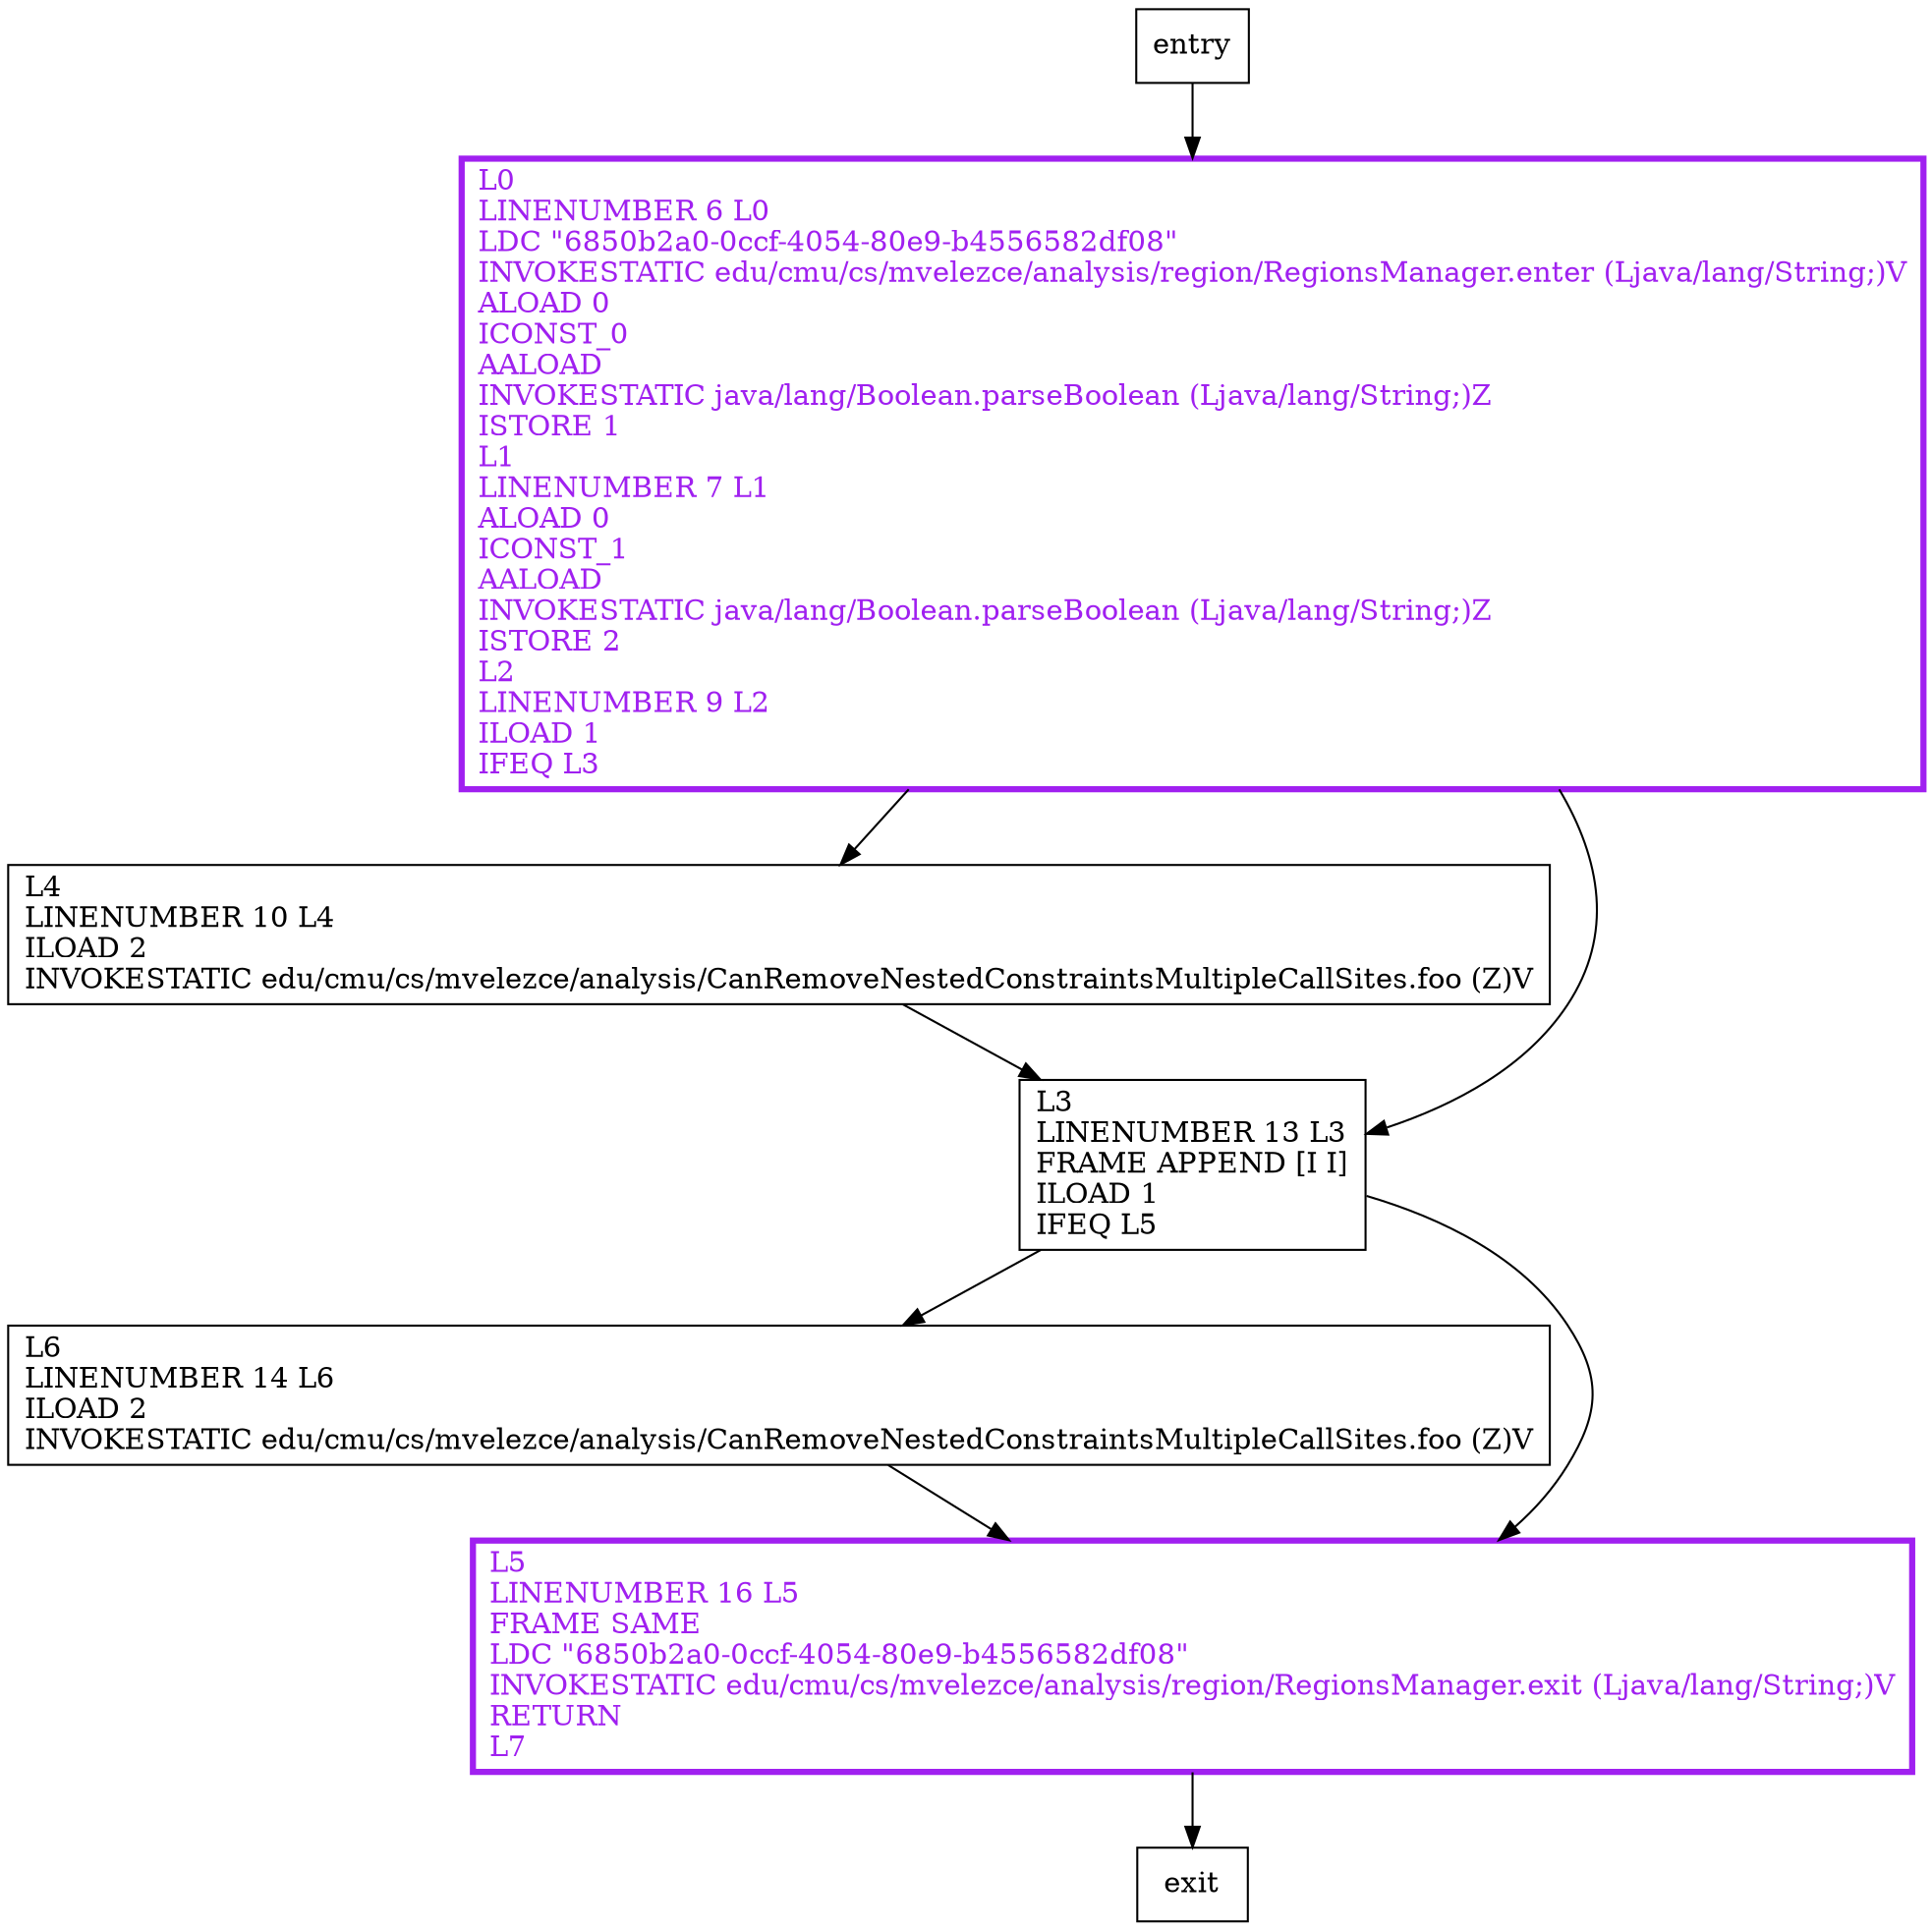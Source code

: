 digraph main {
node [shape=record];
519529484 [label="L4\lLINENUMBER 10 L4\lILOAD 2\lINVOKESTATIC edu/cmu/cs/mvelezce/analysis/CanRemoveNestedConstraintsMultipleCallSites.foo (Z)V\l"];
312022529 [label="L3\lLINENUMBER 13 L3\lFRAME APPEND [I I]\lILOAD 1\lIFEQ L5\l"];
2109141839 [label="L0\lLINENUMBER 6 L0\lLDC \"6850b2a0-0ccf-4054-80e9-b4556582df08\"\lINVOKESTATIC edu/cmu/cs/mvelezce/analysis/region/RegionsManager.enter (Ljava/lang/String;)V\lALOAD 0\lICONST_0\lAALOAD\lINVOKESTATIC java/lang/Boolean.parseBoolean (Ljava/lang/String;)Z\lISTORE 1\lL1\lLINENUMBER 7 L1\lALOAD 0\lICONST_1\lAALOAD\lINVOKESTATIC java/lang/Boolean.parseBoolean (Ljava/lang/String;)Z\lISTORE 2\lL2\lLINENUMBER 9 L2\lILOAD 1\lIFEQ L3\l"];
2062448608 [label="L6\lLINENUMBER 14 L6\lILOAD 2\lINVOKESTATIC edu/cmu/cs/mvelezce/analysis/CanRemoveNestedConstraintsMultipleCallSites.foo (Z)V\l"];
814274101 [label="L5\lLINENUMBER 16 L5\lFRAME SAME\lLDC \"6850b2a0-0ccf-4054-80e9-b4556582df08\"\lINVOKESTATIC edu/cmu/cs/mvelezce/analysis/region/RegionsManager.exit (Ljava/lang/String;)V\lRETURN\lL7\l"];
entry;
exit;
entry -> 2109141839;
519529484 -> 312022529;
312022529 -> 2062448608;
312022529 -> 814274101;
2109141839 -> 519529484;
2109141839 -> 312022529;
2062448608 -> 814274101;
814274101 -> exit;
2109141839[fontcolor="purple", penwidth=3, color="purple"];
814274101[fontcolor="purple", penwidth=3, color="purple"];
}
